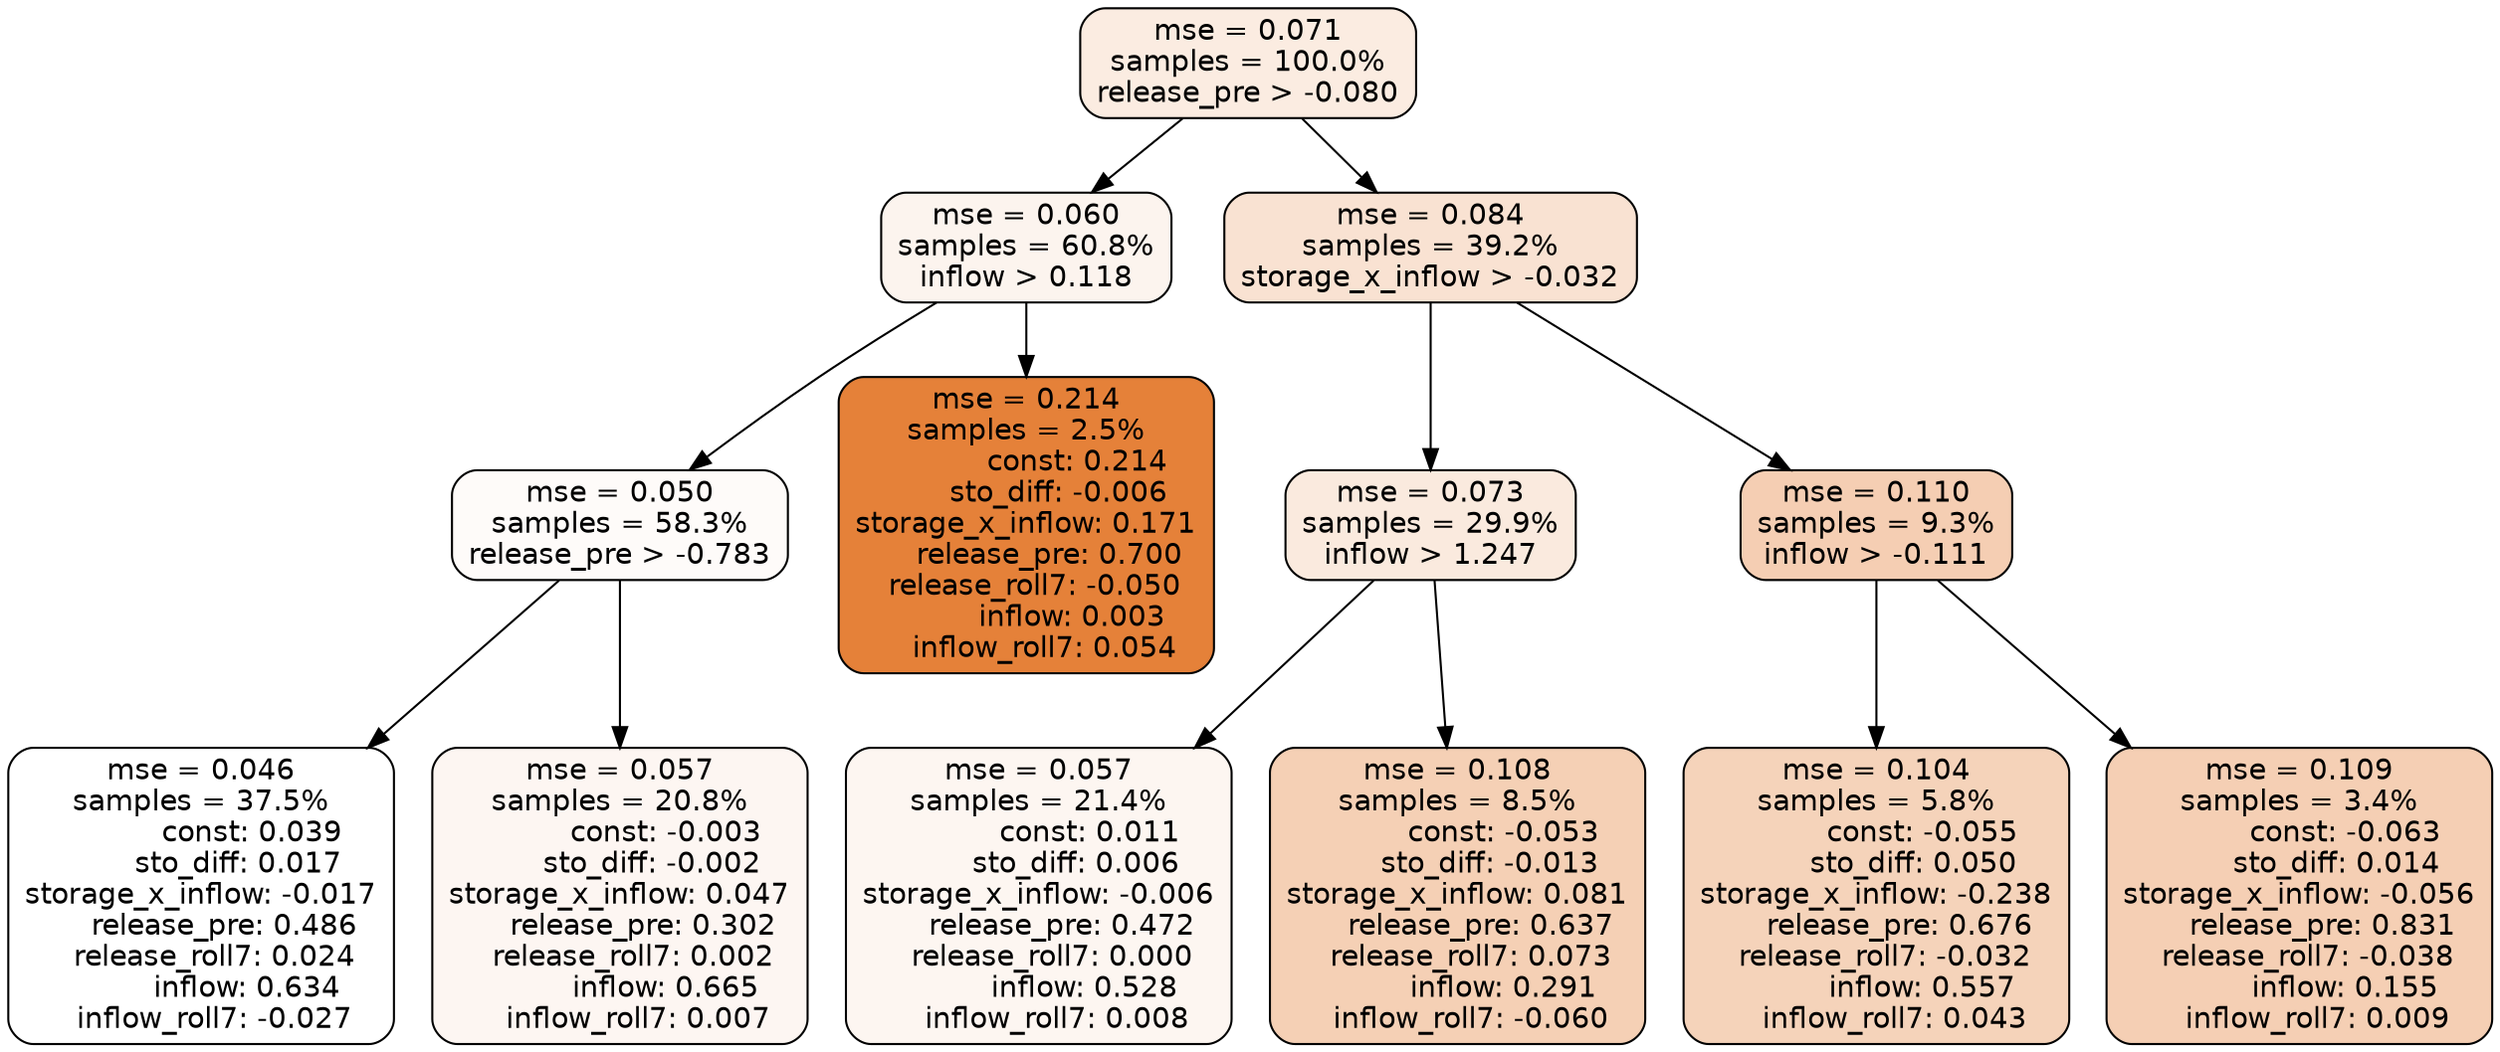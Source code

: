 digraph tree {
node [shape=rectangle, style="filled, rounded", color="black", fontname=helvetica] ;
edge [fontname=helvetica] ;
	"0" [label="mse = 0.071
samples = 100.0%
release_pre > -0.080", fillcolor="#fbece1"]
	"1" [label="mse = 0.060
samples = 60.8%
inflow > 0.118", fillcolor="#fcf4ee"]
	"6" [label="mse = 0.084
samples = 39.2%
storage_x_inflow > -0.032", fillcolor="#f9e2d2"]
	"2" [label="mse = 0.050
samples = 58.3%
release_pre > -0.783", fillcolor="#fefbf9"]
	"5" [label="mse = 0.214
samples = 2.5%
           const: 0.214
       sto_diff: -0.006
storage_x_inflow: 0.171
     release_pre: 0.700
  release_roll7: -0.050
          inflow: 0.003
    inflow_roll7: 0.054", fillcolor="#e58139"]
	"10" [label="mse = 0.073
samples = 29.9%
inflow > 1.247", fillcolor="#faeade"]
	"7" [label="mse = 0.110
samples = 9.3%
inflow > -0.111", fillcolor="#f5ceb3"]
	"4" [label="mse = 0.046
samples = 37.5%
           const: 0.039
        sto_diff: 0.017
storage_x_inflow: -0.017
     release_pre: 0.486
   release_roll7: 0.024
          inflow: 0.634
   inflow_roll7: -0.027", fillcolor="#ffffff"]
	"3" [label="mse = 0.057
samples = 20.8%
          const: -0.003
       sto_diff: -0.002
storage_x_inflow: 0.047
     release_pre: 0.302
   release_roll7: 0.002
          inflow: 0.665
    inflow_roll7: 0.007", fillcolor="#fdf6f2"]
	"11" [label="mse = 0.057
samples = 21.4%
           const: 0.011
        sto_diff: 0.006
storage_x_inflow: -0.006
     release_pre: 0.472
   release_roll7: 0.000
          inflow: 0.528
    inflow_roll7: 0.008", fillcolor="#fdf6f1"]
	"12" [label="mse = 0.108
samples = 8.5%
          const: -0.053
       sto_diff: -0.013
storage_x_inflow: 0.081
     release_pre: 0.637
   release_roll7: 0.073
          inflow: 0.291
   inflow_roll7: -0.060", fillcolor="#f5d0b5"]
	"8" [label="mse = 0.104
samples = 5.8%
          const: -0.055
        sto_diff: 0.050
storage_x_inflow: -0.238
     release_pre: 0.676
  release_roll7: -0.032
          inflow: 0.557
    inflow_roll7: 0.043", fillcolor="#f5d3ba"]
	"9" [label="mse = 0.109
samples = 3.4%
          const: -0.063
        sto_diff: 0.014
storage_x_inflow: -0.056
     release_pre: 0.831
  release_roll7: -0.038
          inflow: 0.155
    inflow_roll7: 0.009", fillcolor="#f5cfb4"]

	"0" -> "1"
	"0" -> "6"
	"1" -> "2"
	"1" -> "5"
	"6" -> "7"
	"6" -> "10"
	"2" -> "3"
	"2" -> "4"
	"10" -> "11"
	"10" -> "12"
	"7" -> "8"
	"7" -> "9"
}